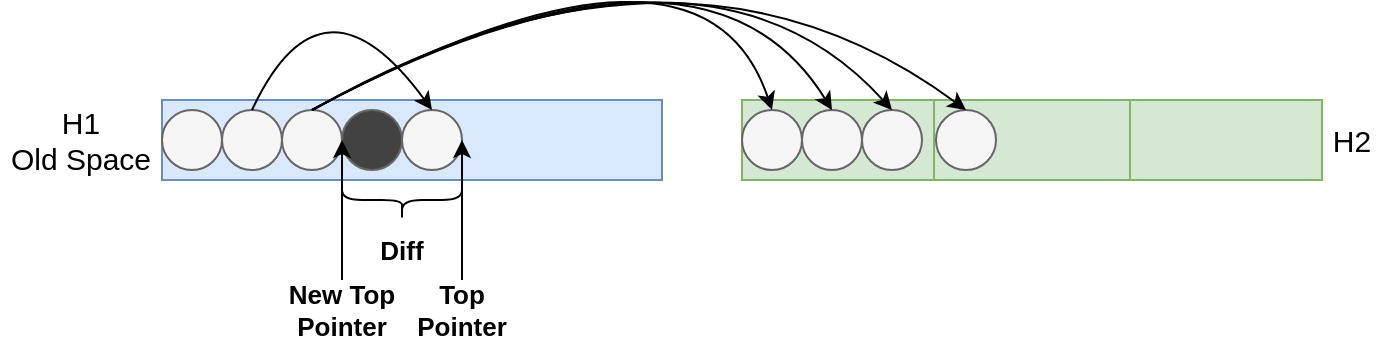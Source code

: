 <mxfile version="23.1.4" type="github">
  <diagram name="Page-1" id="FVzhxPrkgl9InoomUSJk">
    <mxGraphModel dx="879" dy="537" grid="1" gridSize="10" guides="1" tooltips="1" connect="1" arrows="1" fold="1" page="1" pageScale="1" pageWidth="827" pageHeight="1169" math="0" shadow="0">
      <root>
        <mxCell id="0" />
        <mxCell id="1" parent="0" />
        <mxCell id="C7w46rlkDTjLjgx2qa4Q-1" value="" style="rounded=0;whiteSpace=wrap;html=1;fillColor=#dae8fc;strokeColor=#6c8ebf;" vertex="1" parent="1">
          <mxGeometry x="131" y="210" width="250" height="40" as="geometry" />
        </mxCell>
        <mxCell id="C7w46rlkDTjLjgx2qa4Q-2" value="" style="shape=table;startSize=0;container=1;collapsible=0;childLayout=tableLayout;fillColor=#d5e8d4;strokeColor=#82b366;" vertex="1" parent="1">
          <mxGeometry x="421" y="210" width="290" height="40" as="geometry" />
        </mxCell>
        <mxCell id="C7w46rlkDTjLjgx2qa4Q-3" value="" style="shape=tableRow;horizontal=0;startSize=0;swimlaneHead=0;swimlaneBody=0;strokeColor=inherit;top=0;left=0;bottom=0;right=0;collapsible=0;dropTarget=0;fillColor=none;points=[[0,0.5],[1,0.5]];portConstraint=eastwest;" vertex="1" parent="C7w46rlkDTjLjgx2qa4Q-2">
          <mxGeometry width="290" height="40" as="geometry" />
        </mxCell>
        <mxCell id="C7w46rlkDTjLjgx2qa4Q-4" value="" style="shape=partialRectangle;html=1;whiteSpace=wrap;connectable=0;strokeColor=inherit;overflow=hidden;fillColor=none;top=0;left=0;bottom=0;right=0;pointerEvents=1;" vertex="1" parent="C7w46rlkDTjLjgx2qa4Q-3">
          <mxGeometry width="96" height="40" as="geometry">
            <mxRectangle width="96" height="40" as="alternateBounds" />
          </mxGeometry>
        </mxCell>
        <mxCell id="C7w46rlkDTjLjgx2qa4Q-5" value="" style="shape=partialRectangle;html=1;whiteSpace=wrap;connectable=0;strokeColor=inherit;overflow=hidden;fillColor=none;top=0;left=0;bottom=0;right=0;pointerEvents=1;" vertex="1" parent="C7w46rlkDTjLjgx2qa4Q-3">
          <mxGeometry x="96" width="98" height="40" as="geometry">
            <mxRectangle width="98" height="40" as="alternateBounds" />
          </mxGeometry>
        </mxCell>
        <mxCell id="C7w46rlkDTjLjgx2qa4Q-6" value="" style="shape=partialRectangle;html=1;whiteSpace=wrap;connectable=0;strokeColor=inherit;overflow=hidden;fillColor=none;top=0;left=0;bottom=0;right=0;pointerEvents=1;" vertex="1" parent="C7w46rlkDTjLjgx2qa4Q-3">
          <mxGeometry x="194" width="96" height="40" as="geometry">
            <mxRectangle width="96" height="40" as="alternateBounds" />
          </mxGeometry>
        </mxCell>
        <mxCell id="C7w46rlkDTjLjgx2qa4Q-7" value="&lt;font style=&quot;font-size: 15px;&quot;&gt;H1&lt;br&gt;Old Space&lt;/font&gt;" style="text;html=1;align=center;verticalAlign=middle;whiteSpace=wrap;rounded=0;" vertex="1" parent="1">
          <mxGeometry x="50" y="210" width="81" height="40" as="geometry" />
        </mxCell>
        <mxCell id="C7w46rlkDTjLjgx2qa4Q-8" value="&lt;span style=&quot;font-size: 15px;&quot;&gt;H2&lt;/span&gt;" style="text;html=1;align=center;verticalAlign=middle;whiteSpace=wrap;rounded=0;" vertex="1" parent="1">
          <mxGeometry x="711" y="210" width="30" height="40" as="geometry" />
        </mxCell>
        <mxCell id="C7w46rlkDTjLjgx2qa4Q-9" value="" style="ellipse;whiteSpace=wrap;html=1;aspect=fixed;fillColor=#f5f5f5;fontColor=#333333;strokeColor=#666666;" vertex="1" parent="1">
          <mxGeometry x="131" y="215" width="30" height="30" as="geometry" />
        </mxCell>
        <mxCell id="C7w46rlkDTjLjgx2qa4Q-10" value="" style="ellipse;whiteSpace=wrap;html=1;aspect=fixed;fillColor=#f5f5f5;fontColor=#333333;strokeColor=#666666;" vertex="1" parent="1">
          <mxGeometry x="161" y="215" width="30" height="30" as="geometry" />
        </mxCell>
        <mxCell id="C7w46rlkDTjLjgx2qa4Q-11" value="" style="ellipse;whiteSpace=wrap;html=1;aspect=fixed;fillColor=#f5f5f5;fontColor=#333333;strokeColor=#666666;" vertex="1" parent="1">
          <mxGeometry x="191" y="215" width="30" height="30" as="geometry" />
        </mxCell>
        <mxCell id="C7w46rlkDTjLjgx2qa4Q-12" value="" style="ellipse;whiteSpace=wrap;html=1;aspect=fixed;fillColor=#f5f5f5;fontColor=#333333;strokeColor=#666666;" vertex="1" parent="1">
          <mxGeometry x="421" y="215" width="30" height="30" as="geometry" />
        </mxCell>
        <mxCell id="C7w46rlkDTjLjgx2qa4Q-13" value="" style="ellipse;whiteSpace=wrap;html=1;aspect=fixed;fillColor=#f5f5f5;fontColor=#333333;strokeColor=#666666;" vertex="1" parent="1">
          <mxGeometry x="451" y="215" width="30" height="30" as="geometry" />
        </mxCell>
        <mxCell id="C7w46rlkDTjLjgx2qa4Q-14" value="" style="ellipse;whiteSpace=wrap;html=1;aspect=fixed;fillColor=#f5f5f5;fontColor=#333333;strokeColor=#666666;" vertex="1" parent="1">
          <mxGeometry x="481" y="215" width="30" height="30" as="geometry" />
        </mxCell>
        <mxCell id="C7w46rlkDTjLjgx2qa4Q-15" value="" style="ellipse;whiteSpace=wrap;html=1;aspect=fixed;fillColor=#f5f5f5;fontColor=#333333;strokeColor=#666666;" vertex="1" parent="1">
          <mxGeometry x="251" y="215" width="30" height="30" as="geometry" />
        </mxCell>
        <mxCell id="C7w46rlkDTjLjgx2qa4Q-16" value="" style="ellipse;whiteSpace=wrap;html=1;aspect=fixed;fillColor=#424242;fontColor=#333333;strokeColor=#666666;" vertex="1" parent="1">
          <mxGeometry x="221" y="215" width="30" height="30" as="geometry" />
        </mxCell>
        <mxCell id="C7w46rlkDTjLjgx2qa4Q-17" value="" style="curved=1;endArrow=classic;html=1;rounded=0;exitX=0.5;exitY=0;exitDx=0;exitDy=0;entryX=0.5;entryY=0;entryDx=0;entryDy=0;" edge="1" parent="1" source="C7w46rlkDTjLjgx2qa4Q-10" target="C7w46rlkDTjLjgx2qa4Q-15">
          <mxGeometry width="50" height="50" relative="1" as="geometry">
            <mxPoint x="381" y="320" as="sourcePoint" />
            <mxPoint x="431" y="270" as="targetPoint" />
            <Array as="points">
              <mxPoint x="211" y="140" />
            </Array>
          </mxGeometry>
        </mxCell>
        <mxCell id="C7w46rlkDTjLjgx2qa4Q-18" value="" style="curved=1;endArrow=classic;html=1;rounded=0;exitX=0.5;exitY=0;exitDx=0;exitDy=0;entryX=0.5;entryY=0;entryDx=0;entryDy=0;" edge="1" parent="1" source="C7w46rlkDTjLjgx2qa4Q-11" target="C7w46rlkDTjLjgx2qa4Q-12">
          <mxGeometry width="50" height="50" relative="1" as="geometry">
            <mxPoint x="281" y="220" as="sourcePoint" />
            <mxPoint x="481" y="200" as="targetPoint" />
            <Array as="points">
              <mxPoint x="401" y="110" />
            </Array>
          </mxGeometry>
        </mxCell>
        <mxCell id="C7w46rlkDTjLjgx2qa4Q-19" value="" style="curved=1;endArrow=classic;html=1;rounded=0;exitX=0.5;exitY=0;exitDx=0;exitDy=0;entryX=0.5;entryY=0;entryDx=0;entryDy=0;" edge="1" parent="1" source="C7w46rlkDTjLjgx2qa4Q-11" target="C7w46rlkDTjLjgx2qa4Q-13">
          <mxGeometry width="50" height="50" relative="1" as="geometry">
            <mxPoint x="321" y="220" as="sourcePoint" />
            <mxPoint x="457" y="220" as="targetPoint" />
            <Array as="points">
              <mxPoint x="401" y="110" />
            </Array>
          </mxGeometry>
        </mxCell>
        <mxCell id="C7w46rlkDTjLjgx2qa4Q-20" value="" style="curved=1;endArrow=classic;html=1;rounded=0;exitX=0.5;exitY=0;exitDx=0;exitDy=0;entryX=0.5;entryY=0;entryDx=0;entryDy=0;" edge="1" parent="1" source="C7w46rlkDTjLjgx2qa4Q-11" target="C7w46rlkDTjLjgx2qa4Q-14">
          <mxGeometry width="50" height="50" relative="1" as="geometry">
            <mxPoint x="321" y="220" as="sourcePoint" />
            <mxPoint x="502" y="220" as="targetPoint" />
            <Array as="points">
              <mxPoint x="401" y="110" />
            </Array>
          </mxGeometry>
        </mxCell>
        <mxCell id="C7w46rlkDTjLjgx2qa4Q-21" value="" style="endArrow=classic;html=1;rounded=0;exitX=0.5;exitY=0;exitDx=0;exitDy=0;entryX=1;entryY=0.5;entryDx=0;entryDy=0;" edge="1" parent="1" source="C7w46rlkDTjLjgx2qa4Q-22" target="C7w46rlkDTjLjgx2qa4Q-15">
          <mxGeometry width="50" height="50" relative="1" as="geometry">
            <mxPoint x="331" y="270" as="sourcePoint" />
            <mxPoint x="321" y="280" as="targetPoint" />
          </mxGeometry>
        </mxCell>
        <mxCell id="C7w46rlkDTjLjgx2qa4Q-22" value="&lt;b&gt;&lt;font style=&quot;font-size: 13px;&quot;&gt;Top Pointer&lt;/font&gt;&lt;/b&gt;" style="text;html=1;align=center;verticalAlign=middle;whiteSpace=wrap;rounded=0;" vertex="1" parent="1">
          <mxGeometry x="251" y="300" width="60" height="30" as="geometry" />
        </mxCell>
        <mxCell id="C7w46rlkDTjLjgx2qa4Q-23" value="" style="endArrow=classic;html=1;rounded=0;entryX=1;entryY=0.5;entryDx=0;entryDy=0;exitX=0.5;exitY=0;exitDx=0;exitDy=0;" edge="1" parent="1" source="C7w46rlkDTjLjgx2qa4Q-24">
          <mxGeometry width="50" height="50" relative="1" as="geometry">
            <mxPoint x="221" y="270" as="sourcePoint" />
            <mxPoint x="221" y="230" as="targetPoint" />
          </mxGeometry>
        </mxCell>
        <mxCell id="C7w46rlkDTjLjgx2qa4Q-24" value="&lt;b&gt;&lt;font style=&quot;font-size: 13px;&quot;&gt;New Top Pointer&lt;/font&gt;&lt;/b&gt;" style="text;html=1;align=center;verticalAlign=middle;whiteSpace=wrap;rounded=0;" vertex="1" parent="1">
          <mxGeometry x="191" y="300" width="60" height="30" as="geometry" />
        </mxCell>
        <mxCell id="C7w46rlkDTjLjgx2qa4Q-25" value="" style="ellipse;whiteSpace=wrap;html=1;aspect=fixed;fillColor=#f5f5f5;fontColor=#333333;strokeColor=#666666;" vertex="1" parent="1">
          <mxGeometry x="518" y="215" width="30" height="30" as="geometry" />
        </mxCell>
        <mxCell id="C7w46rlkDTjLjgx2qa4Q-26" value="" style="curved=1;endArrow=classic;html=1;rounded=0;exitX=0.5;exitY=0;exitDx=0;exitDy=0;entryX=0.5;entryY=0;entryDx=0;entryDy=0;" edge="1" parent="1" source="C7w46rlkDTjLjgx2qa4Q-11" target="C7w46rlkDTjLjgx2qa4Q-25">
          <mxGeometry width="50" height="50" relative="1" as="geometry">
            <mxPoint x="276" y="225" as="sourcePoint" />
            <mxPoint x="506" y="225" as="targetPoint" />
            <Array as="points">
              <mxPoint x="391" y="110" />
            </Array>
          </mxGeometry>
        </mxCell>
        <mxCell id="C7w46rlkDTjLjgx2qa4Q-27" value="" style="shape=curlyBracket;whiteSpace=wrap;html=1;rounded=1;flipH=1;labelPosition=right;verticalLabelPosition=middle;align=left;verticalAlign=middle;rotation=90;" vertex="1" parent="1">
          <mxGeometry x="241" y="230" width="20" height="60" as="geometry" />
        </mxCell>
        <mxCell id="C7w46rlkDTjLjgx2qa4Q-28" value="&lt;b&gt;&lt;font style=&quot;font-size: 13px;&quot;&gt;Diff&lt;/font&gt;&lt;/b&gt;" style="text;html=1;align=center;verticalAlign=middle;whiteSpace=wrap;rounded=0;" vertex="1" parent="1">
          <mxGeometry x="221" y="270" width="60" height="30" as="geometry" />
        </mxCell>
      </root>
    </mxGraphModel>
  </diagram>
</mxfile>
